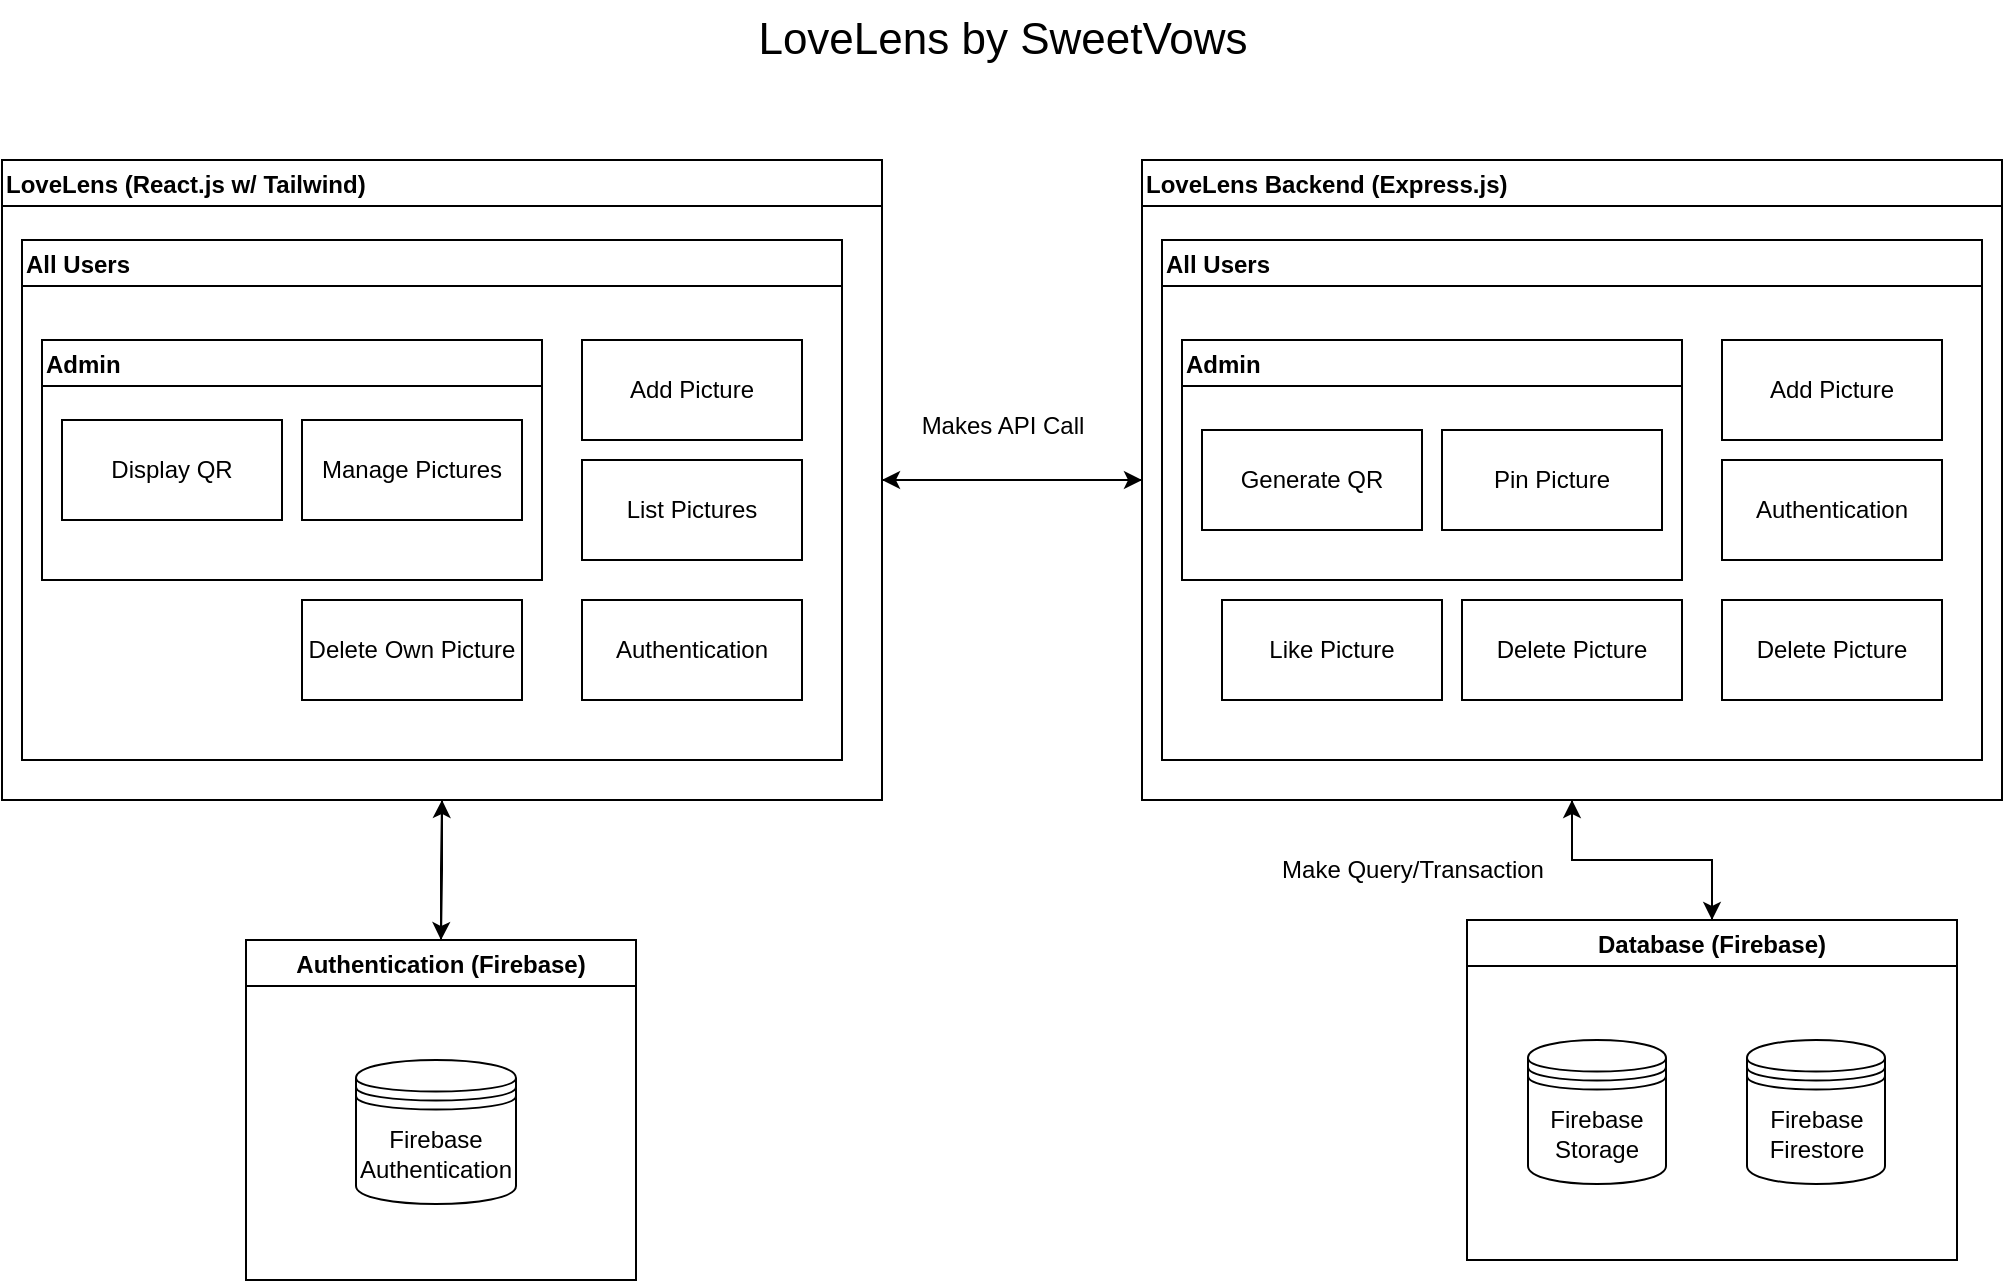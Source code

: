 <mxfile version="24.0.4" type="github">
  <diagram name="Page-1" id="5f0bae14-7c28-e335-631c-24af17079c00">
    <mxGraphModel dx="1618" dy="1576" grid="1" gridSize="10" guides="1" tooltips="1" connect="1" arrows="1" fold="1" page="1" pageScale="1" pageWidth="1100" pageHeight="850" background="none" math="0" shadow="0">
      <root>
        <mxCell id="0" />
        <mxCell id="1" parent="0" />
        <mxCell id="nsWAxDKfMJNxis78tTSI-1" value="LoveLens by SweetVows" style="text;html=1;align=center;verticalAlign=middle;resizable=0;points=[];autosize=1;strokeColor=none;fillColor=none;fontSize=22;" vertex="1" parent="1">
          <mxGeometry x="415" y="20" width="270" height="40" as="geometry" />
        </mxCell>
        <mxCell id="nsWAxDKfMJNxis78tTSI-72" style="edgeStyle=orthogonalEdgeStyle;rounded=0;orthogonalLoop=1;jettySize=auto;html=1;entryX=0.5;entryY=0;entryDx=0;entryDy=0;" edge="1" parent="1" source="nsWAxDKfMJNxis78tTSI-11" target="nsWAxDKfMJNxis78tTSI-70">
          <mxGeometry relative="1" as="geometry" />
        </mxCell>
        <mxCell id="nsWAxDKfMJNxis78tTSI-75" style="edgeStyle=orthogonalEdgeStyle;rounded=0;orthogonalLoop=1;jettySize=auto;html=1;entryX=0;entryY=0.5;entryDx=0;entryDy=0;" edge="1" parent="1" source="nsWAxDKfMJNxis78tTSI-11" target="nsWAxDKfMJNxis78tTSI-20">
          <mxGeometry relative="1" as="geometry" />
        </mxCell>
        <mxCell id="nsWAxDKfMJNxis78tTSI-11" value="LoveLens (React.js w/ Tailwind)" style="swimlane;align=left;" vertex="1" parent="1">
          <mxGeometry x="50" y="100" width="440" height="320" as="geometry" />
        </mxCell>
        <mxCell id="nsWAxDKfMJNxis78tTSI-46" value="All Users" style="swimlane;align=left;" vertex="1" parent="nsWAxDKfMJNxis78tTSI-11">
          <mxGeometry x="10" y="40" width="410" height="260" as="geometry" />
        </mxCell>
        <mxCell id="nsWAxDKfMJNxis78tTSI-28" value="Add Picture" style="html=1;whiteSpace=wrap;" vertex="1" parent="nsWAxDKfMJNxis78tTSI-46">
          <mxGeometry x="280" y="50" width="110" height="50" as="geometry" />
        </mxCell>
        <mxCell id="nsWAxDKfMJNxis78tTSI-27" value="List Pictures" style="html=1;whiteSpace=wrap;" vertex="1" parent="nsWAxDKfMJNxis78tTSI-46">
          <mxGeometry x="280" y="110" width="110" height="50" as="geometry" />
        </mxCell>
        <mxCell id="nsWAxDKfMJNxis78tTSI-18" value="Authentication" style="html=1;whiteSpace=wrap;" vertex="1" parent="nsWAxDKfMJNxis78tTSI-46">
          <mxGeometry x="280" y="180" width="110" height="50" as="geometry" />
        </mxCell>
        <mxCell id="nsWAxDKfMJNxis78tTSI-40" value="Admin" style="swimlane;align=left;" vertex="1" parent="nsWAxDKfMJNxis78tTSI-46">
          <mxGeometry x="10" y="50" width="250" height="120" as="geometry" />
        </mxCell>
        <mxCell id="nsWAxDKfMJNxis78tTSI-34" value="Display QR" style="html=1;whiteSpace=wrap;" vertex="1" parent="nsWAxDKfMJNxis78tTSI-40">
          <mxGeometry x="10" y="40" width="110" height="50" as="geometry" />
        </mxCell>
        <mxCell id="nsWAxDKfMJNxis78tTSI-45" value="Manage Pictures" style="html=1;whiteSpace=wrap;" vertex="1" parent="nsWAxDKfMJNxis78tTSI-40">
          <mxGeometry x="130" y="40" width="110" height="50" as="geometry" />
        </mxCell>
        <mxCell id="nsWAxDKfMJNxis78tTSI-47" value="Delete Own Picture" style="html=1;whiteSpace=wrap;" vertex="1" parent="nsWAxDKfMJNxis78tTSI-46">
          <mxGeometry x="140" y="180" width="110" height="50" as="geometry" />
        </mxCell>
        <mxCell id="nsWAxDKfMJNxis78tTSI-57" style="edgeStyle=orthogonalEdgeStyle;rounded=0;orthogonalLoop=1;jettySize=auto;html=1;entryX=0.5;entryY=0;entryDx=0;entryDy=0;" edge="1" parent="1" source="nsWAxDKfMJNxis78tTSI-20" target="nsWAxDKfMJNxis78tTSI-14">
          <mxGeometry relative="1" as="geometry" />
        </mxCell>
        <mxCell id="nsWAxDKfMJNxis78tTSI-20" value="LoveLens Backend (Express.js)" style="swimlane;align=left;" vertex="1" parent="1">
          <mxGeometry x="620" y="100" width="430" height="320" as="geometry" />
        </mxCell>
        <mxCell id="nsWAxDKfMJNxis78tTSI-58" value="All Users" style="swimlane;align=left;" vertex="1" parent="nsWAxDKfMJNxis78tTSI-20">
          <mxGeometry x="10" y="40" width="410" height="260" as="geometry" />
        </mxCell>
        <mxCell id="nsWAxDKfMJNxis78tTSI-62" value="Admin" style="swimlane;align=left;" vertex="1" parent="nsWAxDKfMJNxis78tTSI-58">
          <mxGeometry x="10" y="50" width="250" height="120" as="geometry" />
        </mxCell>
        <mxCell id="nsWAxDKfMJNxis78tTSI-33" value="Generate QR" style="html=1;whiteSpace=wrap;" vertex="1" parent="nsWAxDKfMJNxis78tTSI-62">
          <mxGeometry x="10" y="45" width="110" height="50" as="geometry" />
        </mxCell>
        <mxCell id="nsWAxDKfMJNxis78tTSI-69" value="Pin Picture" style="html=1;whiteSpace=wrap;" vertex="1" parent="nsWAxDKfMJNxis78tTSI-62">
          <mxGeometry x="130" y="45" width="110" height="50" as="geometry" />
        </mxCell>
        <mxCell id="nsWAxDKfMJNxis78tTSI-49" value="Add Picture" style="html=1;whiteSpace=wrap;" vertex="1" parent="nsWAxDKfMJNxis78tTSI-58">
          <mxGeometry x="280" y="50" width="110" height="50" as="geometry" />
        </mxCell>
        <mxCell id="nsWAxDKfMJNxis78tTSI-50" value="Authentication" style="html=1;whiteSpace=wrap;" vertex="1" parent="nsWAxDKfMJNxis78tTSI-58">
          <mxGeometry x="280" y="110" width="110" height="50" as="geometry" />
        </mxCell>
        <mxCell id="nsWAxDKfMJNxis78tTSI-66" value="Delete Picture" style="html=1;whiteSpace=wrap;" vertex="1" parent="nsWAxDKfMJNxis78tTSI-58">
          <mxGeometry x="280" y="180" width="110" height="50" as="geometry" />
        </mxCell>
        <mxCell id="nsWAxDKfMJNxis78tTSI-67" value="Delete Picture" style="html=1;whiteSpace=wrap;" vertex="1" parent="nsWAxDKfMJNxis78tTSI-58">
          <mxGeometry x="150" y="180" width="110" height="50" as="geometry" />
        </mxCell>
        <mxCell id="nsWAxDKfMJNxis78tTSI-68" value="Like Picture" style="html=1;whiteSpace=wrap;" vertex="1" parent="nsWAxDKfMJNxis78tTSI-58">
          <mxGeometry x="30" y="180" width="110" height="50" as="geometry" />
        </mxCell>
        <mxCell id="nsWAxDKfMJNxis78tTSI-73" style="edgeStyle=orthogonalEdgeStyle;rounded=0;orthogonalLoop=1;jettySize=auto;html=1;entryX=0.5;entryY=1;entryDx=0;entryDy=0;" edge="1" parent="1" source="nsWAxDKfMJNxis78tTSI-14" target="nsWAxDKfMJNxis78tTSI-20">
          <mxGeometry relative="1" as="geometry" />
        </mxCell>
        <mxCell id="nsWAxDKfMJNxis78tTSI-14" value="Database (Firebase)" style="swimlane;" vertex="1" parent="1">
          <mxGeometry x="782.5" y="480" width="245" height="170" as="geometry" />
        </mxCell>
        <mxCell id="nsWAxDKfMJNxis78tTSI-48" value="Firebase Storage" style="shape=datastore;whiteSpace=wrap;html=1;" vertex="1" parent="nsWAxDKfMJNxis78tTSI-14">
          <mxGeometry x="30.5" y="60" width="69" height="72" as="geometry" />
        </mxCell>
        <mxCell id="nsWAxDKfMJNxis78tTSI-13" value="Firebase Firestore" style="shape=datastore;whiteSpace=wrap;html=1;" vertex="1" parent="nsWAxDKfMJNxis78tTSI-14">
          <mxGeometry x="140" y="60" width="69" height="72" as="geometry" />
        </mxCell>
        <mxCell id="nsWAxDKfMJNxis78tTSI-55" value="Makes API Call" style="text;html=1;align=center;verticalAlign=middle;resizable=0;points=[];autosize=1;strokeColor=none;fillColor=none;" vertex="1" parent="1">
          <mxGeometry x="500" y="218" width="100" height="30" as="geometry" />
        </mxCell>
        <mxCell id="nsWAxDKfMJNxis78tTSI-56" value="Make Query/Transaction" style="text;html=1;align=center;verticalAlign=middle;resizable=0;points=[];autosize=1;strokeColor=none;fillColor=none;" vertex="1" parent="1">
          <mxGeometry x="680" y="440" width="150" height="30" as="geometry" />
        </mxCell>
        <mxCell id="nsWAxDKfMJNxis78tTSI-71" style="edgeStyle=orthogonalEdgeStyle;rounded=0;orthogonalLoop=1;jettySize=auto;html=1;entryX=0.5;entryY=1;entryDx=0;entryDy=0;" edge="1" parent="1" source="nsWAxDKfMJNxis78tTSI-70" target="nsWAxDKfMJNxis78tTSI-11">
          <mxGeometry relative="1" as="geometry">
            <mxPoint x="242.5" y="430" as="targetPoint" />
          </mxGeometry>
        </mxCell>
        <mxCell id="nsWAxDKfMJNxis78tTSI-70" value="Authentication (Firebase)" style="swimlane;" vertex="1" parent="1">
          <mxGeometry x="172" y="490" width="195" height="170" as="geometry" />
        </mxCell>
        <mxCell id="nsWAxDKfMJNxis78tTSI-12" value="Firebase Authentication" style="shape=datastore;whiteSpace=wrap;html=1;" vertex="1" parent="nsWAxDKfMJNxis78tTSI-70">
          <mxGeometry x="55" y="60" width="80" height="72" as="geometry" />
        </mxCell>
        <mxCell id="nsWAxDKfMJNxis78tTSI-74" style="edgeStyle=orthogonalEdgeStyle;rounded=0;orthogonalLoop=1;jettySize=auto;html=1;entryX=1;entryY=0.5;entryDx=0;entryDy=0;exitX=0;exitY=0.5;exitDx=0;exitDy=0;" edge="1" parent="1" source="nsWAxDKfMJNxis78tTSI-20" target="nsWAxDKfMJNxis78tTSI-11">
          <mxGeometry relative="1" as="geometry" />
        </mxCell>
      </root>
    </mxGraphModel>
  </diagram>
</mxfile>
